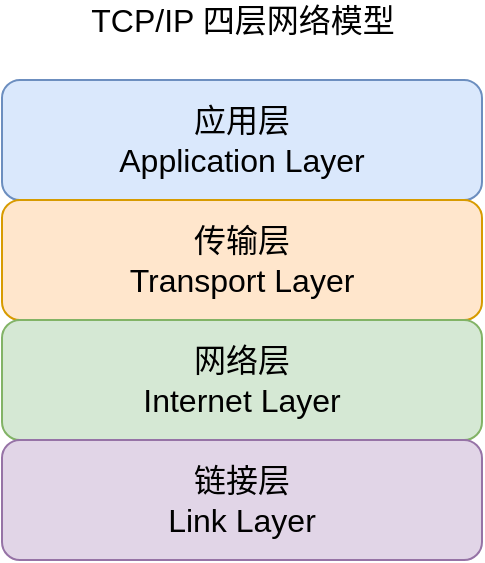 <mxfile version="17.1.3" type="github">
  <diagram id="PWWtY9S2gEaRcw1G8tyx" name="第 1 页">
    <mxGraphModel dx="867" dy="475" grid="1" gridSize="10" guides="1" tooltips="1" connect="1" arrows="1" fold="1" page="1" pageScale="1" pageWidth="827" pageHeight="1169" math="0" shadow="0">
      <root>
        <mxCell id="0" />
        <mxCell id="1" parent="0" />
        <mxCell id="bnP5T64sd-qVlpsdxWSz-1" value="应用层&lt;br&gt;Application Layer" style="rounded=1;whiteSpace=wrap;html=1;fontSize=16;fillColor=#dae8fc;strokeColor=#6c8ebf;" parent="1" vertex="1">
          <mxGeometry x="240" y="160" width="240" height="60" as="geometry" />
        </mxCell>
        <mxCell id="bnP5T64sd-qVlpsdxWSz-2" value="传输层&lt;br&gt;Transport Layer" style="rounded=1;whiteSpace=wrap;html=1;fontSize=16;fillColor=#ffe6cc;strokeColor=#d79b00;" parent="1" vertex="1">
          <mxGeometry x="240" y="220" width="240" height="60" as="geometry" />
        </mxCell>
        <mxCell id="bnP5T64sd-qVlpsdxWSz-3" value="网络层&lt;br&gt;Internet Layer" style="rounded=1;whiteSpace=wrap;html=1;fontSize=16;fillColor=#d5e8d4;strokeColor=#82b366;" parent="1" vertex="1">
          <mxGeometry x="240" y="280" width="240" height="60" as="geometry" />
        </mxCell>
        <mxCell id="bnP5T64sd-qVlpsdxWSz-4" value="链接层&lt;br&gt;Link Layer" style="rounded=1;whiteSpace=wrap;html=1;fontSize=16;fillColor=#e1d5e7;strokeColor=#9673a6;" parent="1" vertex="1">
          <mxGeometry x="240" y="340" width="240" height="60" as="geometry" />
        </mxCell>
        <mxCell id="80g1xvLNq26NfAOAN099-1" value="TCP/IP 四层网络模型" style="text;html=1;align=center;verticalAlign=middle;resizable=0;points=[];autosize=1;strokeColor=none;fillColor=none;fontSize=16;" vertex="1" parent="1">
          <mxGeometry x="275" y="120" width="170" height="20" as="geometry" />
        </mxCell>
      </root>
    </mxGraphModel>
  </diagram>
</mxfile>
